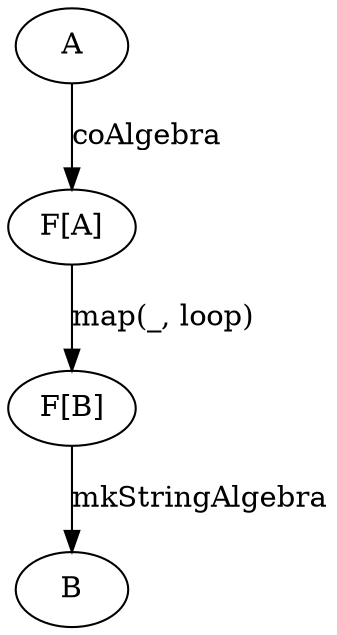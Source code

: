 digraph {
    anaFA[label="F[A]" class="disabled"]
    cataFA[label="F[B]" class="disabled"]

    anaA[label=A class="disabled"]
    cataA[label=B class="disabled"]


    anaA  -> anaFA[label=coAlgebra class="disabled"]
    anaFA -> cataFA[label="map(_, loop)" class="disabled"]
    cataFA -> cataA[label=mkStringAlgebra]
}
